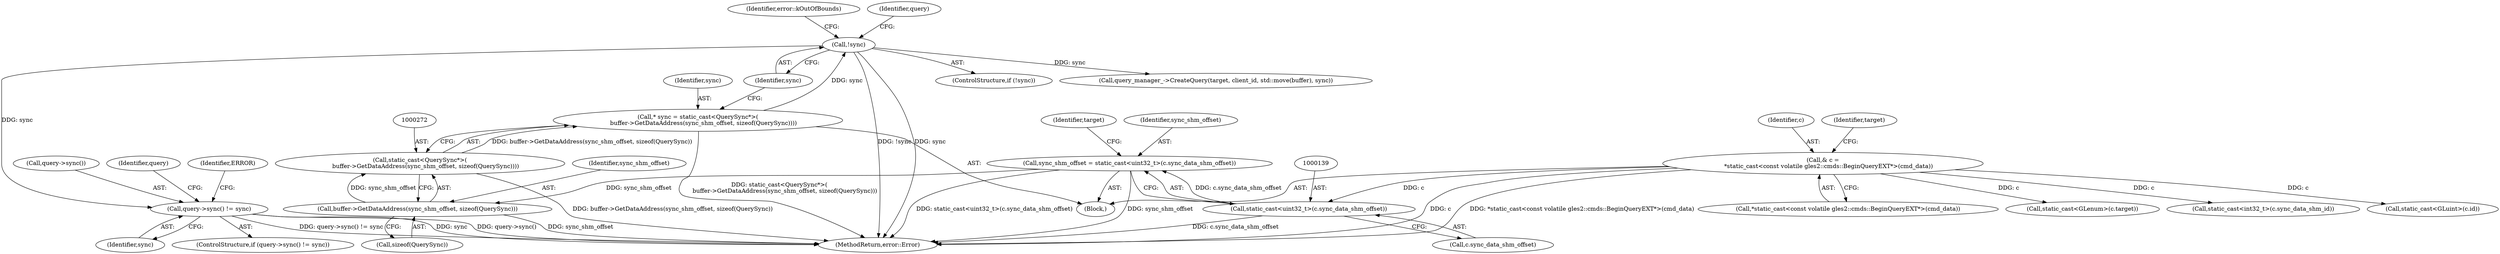 digraph "0_Chrome_a4150b688a754d3d10d2ca385155b1c95d77d6ae_1@pointer" {
"1000325" [label="(Call,query->sync() != sync)"];
"1000278" [label="(Call,!sync)"];
"1000269" [label="(Call,* sync = static_cast<QuerySync*>(\n      buffer->GetDataAddress(sync_shm_offset, sizeof(QuerySync))))"];
"1000271" [label="(Call,static_cast<QuerySync*>(\n      buffer->GetDataAddress(sync_shm_offset, sizeof(QuerySync))))"];
"1000273" [label="(Call,buffer->GetDataAddress(sync_shm_offset, sizeof(QuerySync)))"];
"1000136" [label="(Call,sync_shm_offset = static_cast<uint32_t>(c.sync_data_shm_offset))"];
"1000138" [label="(Call,static_cast<uint32_t>(c.sync_data_shm_offset))"];
"1000105" [label="(Call,& c =\n      *static_cast<const volatile gles2::cmds::BeginQueryEXT*>(cmd_data))"];
"1000138" [label="(Call,static_cast<uint32_t>(c.sync_data_shm_offset))"];
"1000277" [label="(ControlStructure,if (!sync))"];
"1000107" [label="(Call,*static_cast<const volatile gles2::cmds::BeginQueryEXT*>(cmd_data))"];
"1000281" [label="(Identifier,error::kOutOfBounds)"];
"1000114" [label="(Call,static_cast<GLenum>(c.target))"];
"1000326" [label="(Call,query->sync())"];
"1000113" [label="(Identifier,target)"];
"1000336" [label="(Identifier,query)"];
"1000270" [label="(Identifier,sync)"];
"1000274" [label="(Identifier,sync_shm_offset)"];
"1000106" [label="(Identifier,c)"];
"1000103" [label="(Block,)"];
"1000105" [label="(Call,& c =\n      *static_cast<const volatile gles2::cmds::BeginQueryEXT*>(cmd_data))"];
"1000130" [label="(Call,static_cast<int32_t>(c.sync_data_shm_id))"];
"1000140" [label="(Call,c.sync_data_shm_offset)"];
"1000324" [label="(ControlStructure,if (query->sync() != sync))"];
"1000271" [label="(Call,static_cast<QuerySync*>(\n      buffer->GetDataAddress(sync_shm_offset, sizeof(QuerySync))))"];
"1000325" [label="(Call,query->sync() != sync)"];
"1000122" [label="(Call,static_cast<GLuint>(c.id))"];
"1000137" [label="(Identifier,sync_shm_offset)"];
"1000304" [label="(Call,query_manager_->CreateQuery(target, client_id, std::move(buffer), sync))"];
"1000284" [label="(Identifier,query)"];
"1000269" [label="(Call,* sync = static_cast<QuerySync*>(\n      buffer->GetDataAddress(sync_shm_offset, sizeof(QuerySync))))"];
"1000273" [label="(Call,buffer->GetDataAddress(sync_shm_offset, sizeof(QuerySync)))"];
"1000136" [label="(Call,sync_shm_offset = static_cast<uint32_t>(c.sync_data_shm_offset))"];
"1000144" [label="(Identifier,target)"];
"1000275" [label="(Call,sizeof(QuerySync))"];
"1000339" [label="(MethodReturn,error::Error)"];
"1000331" [label="(Identifier,ERROR)"];
"1000327" [label="(Identifier,sync)"];
"1000278" [label="(Call,!sync)"];
"1000279" [label="(Identifier,sync)"];
"1000325" -> "1000324"  [label="AST: "];
"1000325" -> "1000327"  [label="CFG: "];
"1000326" -> "1000325"  [label="AST: "];
"1000327" -> "1000325"  [label="AST: "];
"1000331" -> "1000325"  [label="CFG: "];
"1000336" -> "1000325"  [label="CFG: "];
"1000325" -> "1000339"  [label="DDG: query->sync()"];
"1000325" -> "1000339"  [label="DDG: query->sync() != sync"];
"1000325" -> "1000339"  [label="DDG: sync"];
"1000278" -> "1000325"  [label="DDG: sync"];
"1000278" -> "1000277"  [label="AST: "];
"1000278" -> "1000279"  [label="CFG: "];
"1000279" -> "1000278"  [label="AST: "];
"1000281" -> "1000278"  [label="CFG: "];
"1000284" -> "1000278"  [label="CFG: "];
"1000278" -> "1000339"  [label="DDG: !sync"];
"1000278" -> "1000339"  [label="DDG: sync"];
"1000269" -> "1000278"  [label="DDG: sync"];
"1000278" -> "1000304"  [label="DDG: sync"];
"1000269" -> "1000103"  [label="AST: "];
"1000269" -> "1000271"  [label="CFG: "];
"1000270" -> "1000269"  [label="AST: "];
"1000271" -> "1000269"  [label="AST: "];
"1000279" -> "1000269"  [label="CFG: "];
"1000269" -> "1000339"  [label="DDG: static_cast<QuerySync*>(\n      buffer->GetDataAddress(sync_shm_offset, sizeof(QuerySync)))"];
"1000271" -> "1000269"  [label="DDG: buffer->GetDataAddress(sync_shm_offset, sizeof(QuerySync))"];
"1000271" -> "1000273"  [label="CFG: "];
"1000272" -> "1000271"  [label="AST: "];
"1000273" -> "1000271"  [label="AST: "];
"1000271" -> "1000339"  [label="DDG: buffer->GetDataAddress(sync_shm_offset, sizeof(QuerySync))"];
"1000273" -> "1000271"  [label="DDG: sync_shm_offset"];
"1000273" -> "1000275"  [label="CFG: "];
"1000274" -> "1000273"  [label="AST: "];
"1000275" -> "1000273"  [label="AST: "];
"1000273" -> "1000339"  [label="DDG: sync_shm_offset"];
"1000136" -> "1000273"  [label="DDG: sync_shm_offset"];
"1000136" -> "1000103"  [label="AST: "];
"1000136" -> "1000138"  [label="CFG: "];
"1000137" -> "1000136"  [label="AST: "];
"1000138" -> "1000136"  [label="AST: "];
"1000144" -> "1000136"  [label="CFG: "];
"1000136" -> "1000339"  [label="DDG: static_cast<uint32_t>(c.sync_data_shm_offset)"];
"1000136" -> "1000339"  [label="DDG: sync_shm_offset"];
"1000138" -> "1000136"  [label="DDG: c.sync_data_shm_offset"];
"1000138" -> "1000140"  [label="CFG: "];
"1000139" -> "1000138"  [label="AST: "];
"1000140" -> "1000138"  [label="AST: "];
"1000138" -> "1000339"  [label="DDG: c.sync_data_shm_offset"];
"1000105" -> "1000138"  [label="DDG: c"];
"1000105" -> "1000103"  [label="AST: "];
"1000105" -> "1000107"  [label="CFG: "];
"1000106" -> "1000105"  [label="AST: "];
"1000107" -> "1000105"  [label="AST: "];
"1000113" -> "1000105"  [label="CFG: "];
"1000105" -> "1000339"  [label="DDG: *static_cast<const volatile gles2::cmds::BeginQueryEXT*>(cmd_data)"];
"1000105" -> "1000339"  [label="DDG: c"];
"1000105" -> "1000114"  [label="DDG: c"];
"1000105" -> "1000122"  [label="DDG: c"];
"1000105" -> "1000130"  [label="DDG: c"];
}
